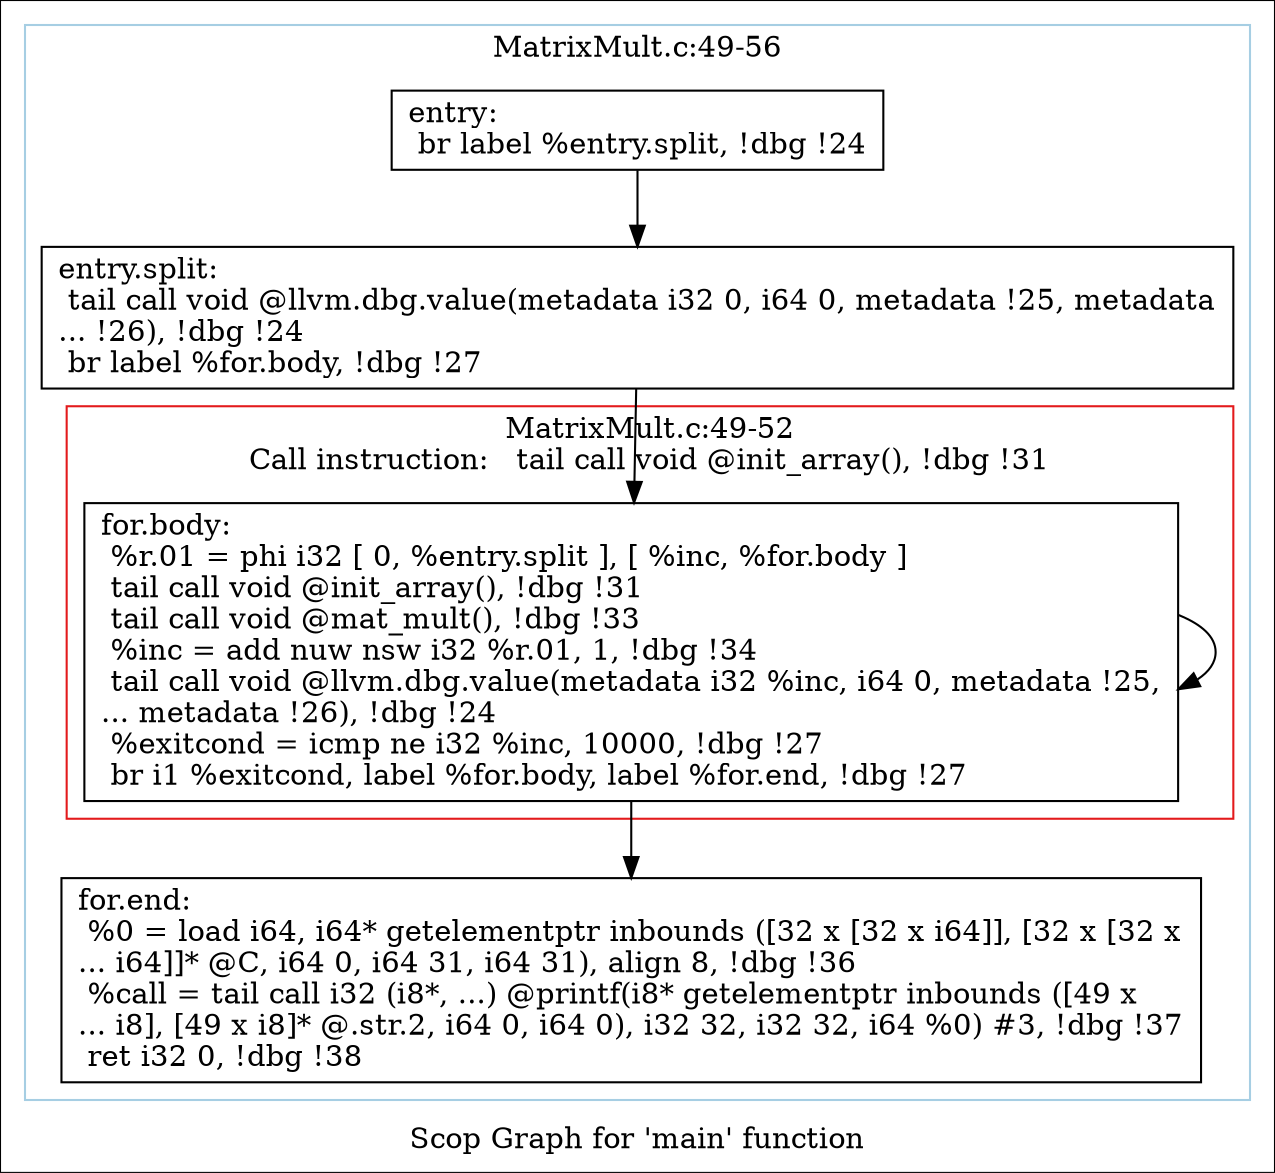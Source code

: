 digraph "Scop Graph for 'main' function" {
	label="Scop Graph for 'main' function";

	Node0x6970240 [shape=record,label="{entry:\l  br label %entry.split, !dbg !24\l}"];
	Node0x6970240 -> Node0x695f580;
	Node0x695f580 [shape=record,label="{entry.split:                                      \l  tail call void @llvm.dbg.value(metadata i32 0, i64 0, metadata !25, metadata\l... !26), !dbg !24\l  br label %for.body, !dbg !27\l}"];
	Node0x695f580 -> Node0x69695a0;
	Node0x69695a0 [shape=record,label="{for.body:                                         \l  %r.01 = phi i32 [ 0, %entry.split ], [ %inc, %for.body ]\l  tail call void @init_array(), !dbg !31\l  tail call void @mat_mult(), !dbg !33\l  %inc = add nuw nsw i32 %r.01, 1, !dbg !34\l  tail call void @llvm.dbg.value(metadata i32 %inc, i64 0, metadata !25,\l... metadata !26), !dbg !24\l  %exitcond = icmp ne i32 %inc, 10000, !dbg !27\l  br i1 %exitcond, label %for.body, label %for.end, !dbg !27\l}"];
	Node0x69695a0 -> Node0x69695a0[constraint=false];
	Node0x69695a0 -> Node0x69703e0;
	Node0x69703e0 [shape=record,label="{for.end:                                          \l  %0 = load i64, i64* getelementptr inbounds ([32 x [32 x i64]], [32 x [32 x\l... i64]]* @C, i64 0, i64 31, i64 31), align 8, !dbg !36\l  %call = tail call i32 (i8*, ...) @printf(i8* getelementptr inbounds ([49 x\l... i8], [49 x i8]* @.str.2, i64 0, i64 0), i32 32, i32 32, i64 %0) #3, !dbg !37\l  ret i32 0, !dbg !38\l}"];
	colorscheme = "paired12"
        subgraph cluster_0x6966c40 {
          label = "MatrixMult.c:49-56
";
          style = solid;
          color = 1
          subgraph cluster_0x696af70 {
            label = "MatrixMult.c:49-52
Call instruction:   tail call void @init_array(), !dbg !31";
            style = solid;
            color = 6
            Node0x69695a0;
          }
          Node0x6970240;
          Node0x695f580;
          Node0x69703e0;
        }
}
